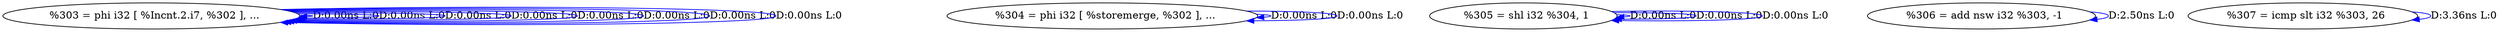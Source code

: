 digraph {
Node0x307fe40[label="  %303 = phi i32 [ %Incnt.2.i7, %302 ], ..."];
Node0x307fe40 -> Node0x307fe40[label="D:0.00ns L:0",color=blue];
Node0x307fe40 -> Node0x307fe40[label="D:0.00ns L:0",color=blue];
Node0x307fe40 -> Node0x307fe40[label="D:0.00ns L:0",color=blue];
Node0x307fe40 -> Node0x307fe40[label="D:0.00ns L:0",color=blue];
Node0x307fe40 -> Node0x307fe40[label="D:0.00ns L:0",color=blue];
Node0x307fe40 -> Node0x307fe40[label="D:0.00ns L:0",color=blue];
Node0x307fe40 -> Node0x307fe40[label="D:0.00ns L:0",color=blue];
Node0x307fe40 -> Node0x307fe40[label="D:0.00ns L:0",color=blue];
Node0x307ff20[label="  %304 = phi i32 [ %storemerge, %302 ], ..."];
Node0x307ff20 -> Node0x307ff20[label="D:0.00ns L:0",color=blue];
Node0x307ff20 -> Node0x307ff20[label="D:0.00ns L:0",color=blue];
Node0x3080000[label="  %305 = shl i32 %304, 1"];
Node0x3080000 -> Node0x3080000[label="D:0.00ns L:0",color=blue];
Node0x3080000 -> Node0x3080000[label="D:0.00ns L:0",color=blue];
Node0x3080000 -> Node0x3080000[label="D:0.00ns L:0",color=blue];
Node0x30801c0[label="  %306 = add nsw i32 %303, -1"];
Node0x30801c0 -> Node0x30801c0[label="D:2.50ns L:0",color=blue];
Node0x3080400[label="  %307 = icmp slt i32 %303, 26"];
Node0x3080400 -> Node0x3080400[label="D:3.36ns L:0",color=blue];
}
